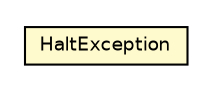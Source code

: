#!/usr/local/bin/dot
#
# Class diagram 
# Generated by UMLGraph version R5_6-24-gf6e263 (http://www.umlgraph.org/)
#

digraph G {
	edge [fontname="Helvetica",fontsize=10,labelfontname="Helvetica",labelfontsize=10];
	node [fontname="Helvetica",fontsize=10,shape=plaintext];
	nodesep=0.25;
	ranksep=0.5;
	// sabina.HaltException
	c433 [label=<<table title="sabina.HaltException" border="0" cellborder="1" cellspacing="0" cellpadding="2" port="p" bgcolor="lemonChiffon" href="./HaltException.html">
		<tr><td><table border="0" cellspacing="0" cellpadding="1">
<tr><td align="center" balign="center"> HaltException </td></tr>
		</table></td></tr>
		</table>>, URL="./HaltException.html", fontname="Helvetica", fontcolor="black", fontsize=9.0];
}

